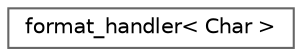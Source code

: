 digraph "类继承关系图"
{
 // LATEX_PDF_SIZE
  bgcolor="transparent";
  edge [fontname=Helvetica,fontsize=10,labelfontname=Helvetica,labelfontsize=10];
  node [fontname=Helvetica,fontsize=10,shape=box,height=0.2,width=0.4];
  rankdir="LR";
  Node0 [id="Node000000",label="format_handler\< Char \>",height=0.2,width=0.4,color="grey40", fillcolor="white", style="filled",URL="$structdetail_1_1format__handler.html",tooltip=" "];
}
